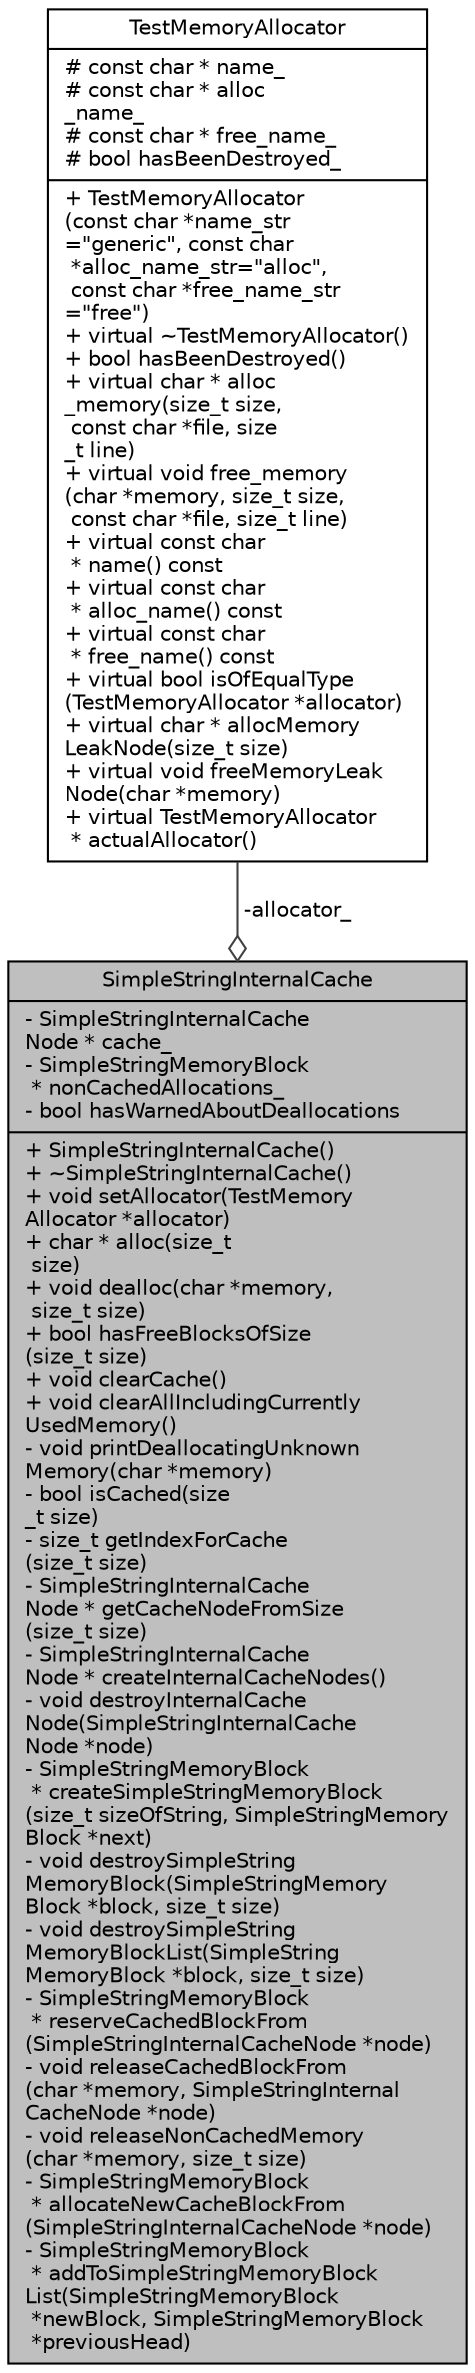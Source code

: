 digraph "SimpleStringInternalCache"
{
 // LATEX_PDF_SIZE
  edge [fontname="Helvetica",fontsize="10",labelfontname="Helvetica",labelfontsize="10"];
  node [fontname="Helvetica",fontsize="10",shape=record];
  Node1 [label="{SimpleStringInternalCache\n|- SimpleStringInternalCache\lNode * cache_\l- SimpleStringMemoryBlock\l * nonCachedAllocations_\l- bool hasWarnedAboutDeallocations\l|+  SimpleStringInternalCache()\l+  ~SimpleStringInternalCache()\l+ void setAllocator(TestMemory\lAllocator *allocator)\l+ char * alloc(size_t\l size)\l+ void dealloc(char *memory,\l size_t size)\l+ bool hasFreeBlocksOfSize\l(size_t size)\l+ void clearCache()\l+ void clearAllIncludingCurrently\lUsedMemory()\l- void printDeallocatingUnknown\lMemory(char *memory)\l- bool isCached(size\l_t size)\l- size_t getIndexForCache\l(size_t size)\l- SimpleStringInternalCache\lNode * getCacheNodeFromSize\l(size_t size)\l- SimpleStringInternalCache\lNode * createInternalCacheNodes()\l- void destroyInternalCache\lNode(SimpleStringInternalCache\lNode *node)\l- SimpleStringMemoryBlock\l * createSimpleStringMemoryBlock\l(size_t sizeOfString, SimpleStringMemory\lBlock *next)\l- void destroySimpleString\lMemoryBlock(SimpleStringMemory\lBlock *block, size_t size)\l- void destroySimpleString\lMemoryBlockList(SimpleString\lMemoryBlock *block, size_t size)\l- SimpleStringMemoryBlock\l * reserveCachedBlockFrom\l(SimpleStringInternalCacheNode *node)\l- void releaseCachedBlockFrom\l(char *memory, SimpleStringInternal\lCacheNode *node)\l- void releaseNonCachedMemory\l(char *memory, size_t size)\l- SimpleStringMemoryBlock\l * allocateNewCacheBlockFrom\l(SimpleStringInternalCacheNode *node)\l- SimpleStringMemoryBlock\l * addToSimpleStringMemoryBlock\lList(SimpleStringMemoryBlock\l *newBlock, SimpleStringMemoryBlock\l *previousHead)\l}",height=0.2,width=0.4,color="black", fillcolor="grey75", style="filled", fontcolor="black",tooltip=" "];
  Node2 -> Node1 [color="grey25",fontsize="10",style="solid",label=" -allocator_" ,arrowhead="odiamond",fontname="Helvetica"];
  Node2 [label="{TestMemoryAllocator\n|# const char * name_\l# const char * alloc\l_name_\l# const char * free_name_\l# bool hasBeenDestroyed_\l|+  TestMemoryAllocator\l(const char *name_str\l=\"generic\", const char\l *alloc_name_str=\"alloc\",\l const char *free_name_str\l=\"free\")\l+ virtual ~TestMemoryAllocator()\l+ bool hasBeenDestroyed()\l+ virtual char * alloc\l_memory(size_t size,\l const char *file, size\l_t line)\l+ virtual void free_memory\l(char *memory, size_t size,\l const char *file, size_t line)\l+ virtual const char\l * name() const\l+ virtual const char\l * alloc_name() const\l+ virtual const char\l * free_name() const\l+ virtual bool isOfEqualType\l(TestMemoryAllocator *allocator)\l+ virtual char * allocMemory\lLeakNode(size_t size)\l+ virtual void freeMemoryLeak\lNode(char *memory)\l+ virtual TestMemoryAllocator\l * actualAllocator()\l}",height=0.2,width=0.4,color="black", fillcolor="white", style="filled",URL="$classTestMemoryAllocator.html",tooltip=" "];
}
